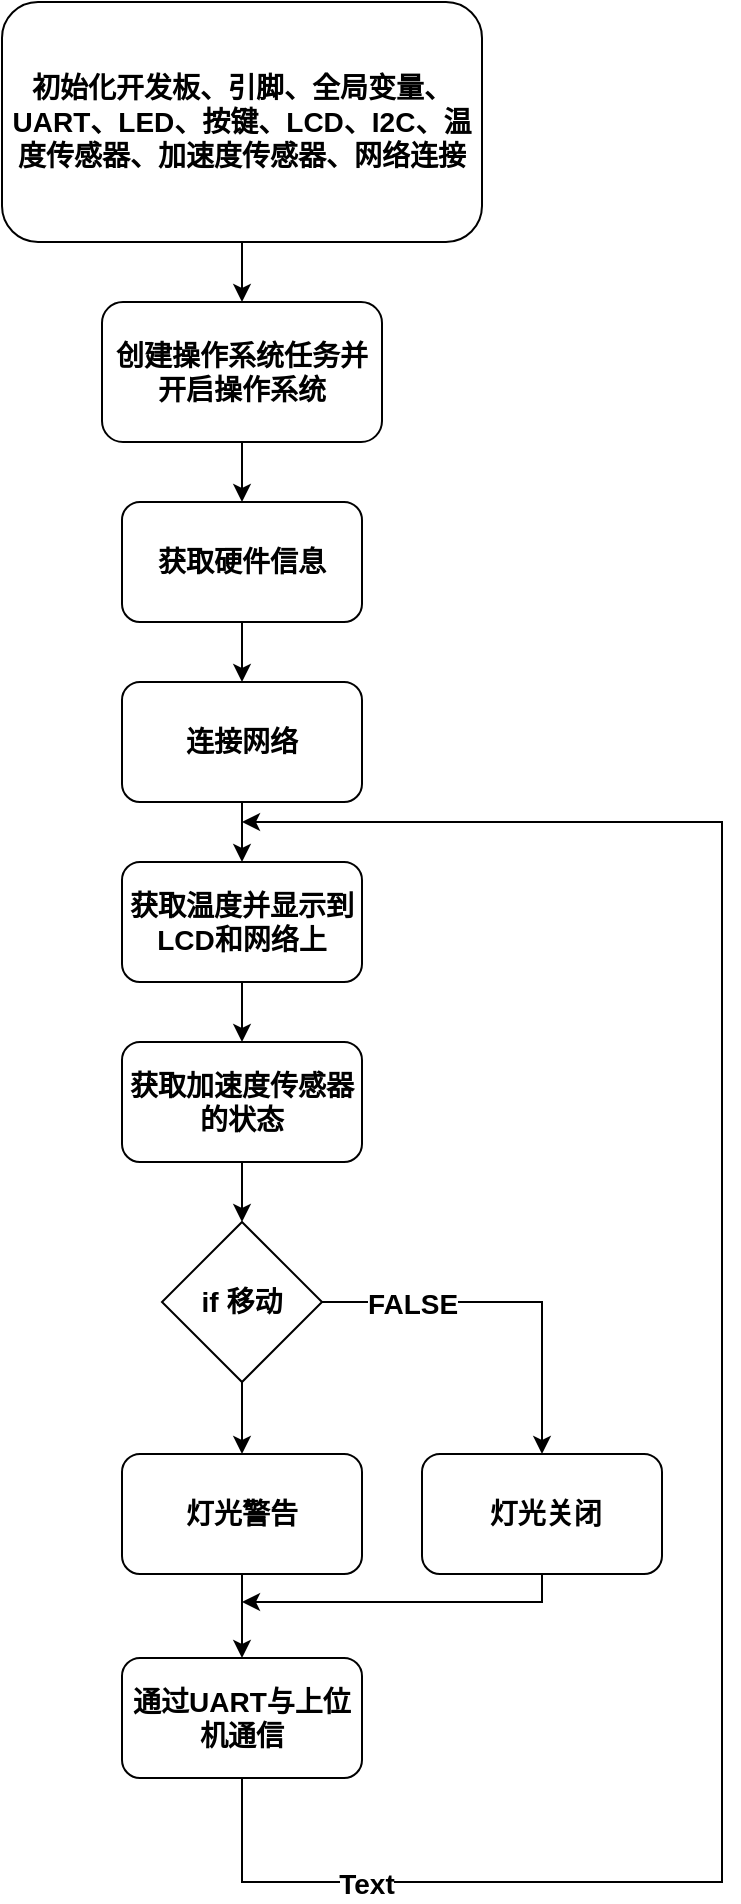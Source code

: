 <mxfile version="16.1.0" type="github">
  <diagram id="C5RBs43oDa-KdzZeNtuy" name="Page-1">
    <mxGraphModel dx="483" dy="1679" grid="1" gridSize="10" guides="1" tooltips="1" connect="1" arrows="1" fold="1" page="1" pageScale="1" pageWidth="827" pageHeight="1169" math="0" shadow="0">
      <root>
        <mxCell id="WIyWlLk6GJQsqaUBKTNV-0" />
        <mxCell id="WIyWlLk6GJQsqaUBKTNV-1" parent="WIyWlLk6GJQsqaUBKTNV-0" />
        <mxCell id="SG-CXACJYsSfaYb82qKn-0" value="初始化开发板、引脚、全局变量、UART、LED、按键、LCD、I2C、温度传感器、加速度传感器、网络连接" style="rounded=1;whiteSpace=wrap;html=1;spacing=4;fontSize=14;fontStyle=1;labelBorderColor=none;" vertex="1" parent="WIyWlLk6GJQsqaUBKTNV-1">
          <mxGeometry x="50" y="-50" width="240" height="120" as="geometry" />
        </mxCell>
        <mxCell id="SG-CXACJYsSfaYb82qKn-1" value="创建操作系统任务并开启操作系统" style="rounded=1;whiteSpace=wrap;html=1;spacing=4;fontSize=14;fontStyle=1;labelBorderColor=none;" vertex="1" parent="WIyWlLk6GJQsqaUBKTNV-1">
          <mxGeometry x="100" y="100" width="140" height="70" as="geometry" />
        </mxCell>
        <mxCell id="SG-CXACJYsSfaYb82qKn-2" value="获取硬件信息" style="rounded=1;whiteSpace=wrap;html=1;spacing=4;fontSize=14;fontStyle=1;labelBorderColor=none;" vertex="1" parent="WIyWlLk6GJQsqaUBKTNV-1">
          <mxGeometry x="110" y="200" width="120" height="60" as="geometry" />
        </mxCell>
        <mxCell id="SG-CXACJYsSfaYb82qKn-3" value="连接网络" style="rounded=1;whiteSpace=wrap;html=1;spacing=4;fontSize=14;fontStyle=1;labelBorderColor=none;" vertex="1" parent="WIyWlLk6GJQsqaUBKTNV-1">
          <mxGeometry x="110" y="290" width="120" height="60" as="geometry" />
        </mxCell>
        <mxCell id="SG-CXACJYsSfaYb82qKn-4" value="获取温度并显示到LCD和网络上" style="rounded=1;whiteSpace=wrap;html=1;spacing=4;fontSize=14;fontStyle=1;labelBorderColor=none;" vertex="1" parent="WIyWlLk6GJQsqaUBKTNV-1">
          <mxGeometry x="110" y="380" width="120" height="60" as="geometry" />
        </mxCell>
        <mxCell id="SG-CXACJYsSfaYb82qKn-5" value="获取加速度传感器的状态" style="rounded=1;whiteSpace=wrap;html=1;spacing=4;fontSize=14;fontStyle=1;labelBorderColor=none;" vertex="1" parent="WIyWlLk6GJQsqaUBKTNV-1">
          <mxGeometry x="110" y="470" width="120" height="60" as="geometry" />
        </mxCell>
        <mxCell id="SG-CXACJYsSfaYb82qKn-6" value="if 移动" style="rhombus;whiteSpace=wrap;html=1;spacing=4;fontSize=14;fontStyle=1;labelBorderColor=none;" vertex="1" parent="WIyWlLk6GJQsqaUBKTNV-1">
          <mxGeometry x="130" y="560" width="80" height="80" as="geometry" />
        </mxCell>
        <mxCell id="SG-CXACJYsSfaYb82qKn-7" value="灯光警告" style="rounded=1;whiteSpace=wrap;html=1;spacing=4;fontSize=14;fontStyle=1;labelBorderColor=none;" vertex="1" parent="WIyWlLk6GJQsqaUBKTNV-1">
          <mxGeometry x="110" y="676" width="120" height="60" as="geometry" />
        </mxCell>
        <mxCell id="SG-CXACJYsSfaYb82qKn-8" value="&amp;nbsp;灯光关闭" style="rounded=1;whiteSpace=wrap;html=1;spacing=4;fontSize=14;fontStyle=1;labelBorderColor=none;" vertex="1" parent="WIyWlLk6GJQsqaUBKTNV-1">
          <mxGeometry x="260" y="676" width="120" height="60" as="geometry" />
        </mxCell>
        <mxCell id="SG-CXACJYsSfaYb82qKn-9" value="" style="endArrow=classic;html=1;rounded=0;exitX=0.5;exitY=1;exitDx=0;exitDy=0;entryX=0.5;entryY=0;entryDx=0;entryDy=0;spacing=4;fontSize=14;fontStyle=1;labelBorderColor=none;" edge="1" parent="WIyWlLk6GJQsqaUBKTNV-1" source="SG-CXACJYsSfaYb82qKn-0" target="SG-CXACJYsSfaYb82qKn-1">
          <mxGeometry width="50" height="50" relative="1" as="geometry">
            <mxPoint x="240" y="240" as="sourcePoint" />
            <mxPoint x="290" y="190" as="targetPoint" />
          </mxGeometry>
        </mxCell>
        <mxCell id="SG-CXACJYsSfaYb82qKn-10" value="" style="endArrow=classic;html=1;rounded=0;exitX=0.5;exitY=1;exitDx=0;exitDy=0;entryX=0.5;entryY=0;entryDx=0;entryDy=0;spacing=4;fontSize=14;fontStyle=1;labelBorderColor=none;" edge="1" parent="WIyWlLk6GJQsqaUBKTNV-1" source="SG-CXACJYsSfaYb82qKn-1" target="SG-CXACJYsSfaYb82qKn-2">
          <mxGeometry width="50" height="50" relative="1" as="geometry">
            <mxPoint x="240" y="240" as="sourcePoint" />
            <mxPoint x="290" y="190" as="targetPoint" />
          </mxGeometry>
        </mxCell>
        <mxCell id="SG-CXACJYsSfaYb82qKn-11" value="" style="endArrow=classic;html=1;rounded=0;entryX=0.5;entryY=0;entryDx=0;entryDy=0;spacing=4;fontSize=14;fontStyle=1;labelBorderColor=none;" edge="1" parent="WIyWlLk6GJQsqaUBKTNV-1" target="SG-CXACJYsSfaYb82qKn-3">
          <mxGeometry width="50" height="50" relative="1" as="geometry">
            <mxPoint x="170" y="260" as="sourcePoint" />
            <mxPoint x="180" y="210.0" as="targetPoint" />
          </mxGeometry>
        </mxCell>
        <mxCell id="SG-CXACJYsSfaYb82qKn-12" value="" style="endArrow=classic;html=1;rounded=0;entryX=0.5;entryY=0;entryDx=0;entryDy=0;spacing=4;fontSize=14;fontStyle=1;labelBorderColor=none;" edge="1" parent="WIyWlLk6GJQsqaUBKTNV-1" target="SG-CXACJYsSfaYb82qKn-4">
          <mxGeometry width="50" height="50" relative="1" as="geometry">
            <mxPoint x="170" y="350" as="sourcePoint" />
            <mxPoint x="190" y="220.0" as="targetPoint" />
          </mxGeometry>
        </mxCell>
        <mxCell id="SG-CXACJYsSfaYb82qKn-13" value="" style="endArrow=classic;html=1;rounded=0;exitX=0.5;exitY=1;exitDx=0;exitDy=0;spacing=4;fontSize=14;fontStyle=1;labelBorderColor=none;" edge="1" parent="WIyWlLk6GJQsqaUBKTNV-1" source="SG-CXACJYsSfaYb82qKn-4" target="SG-CXACJYsSfaYb82qKn-5">
          <mxGeometry width="50" height="50" relative="1" as="geometry">
            <mxPoint x="200" y="200.0" as="sourcePoint" />
            <mxPoint x="200" y="230.0" as="targetPoint" />
          </mxGeometry>
        </mxCell>
        <mxCell id="SG-CXACJYsSfaYb82qKn-14" value="" style="endArrow=classic;html=1;rounded=0;exitX=0.5;exitY=1;exitDx=0;exitDy=0;entryX=0.5;entryY=0;entryDx=0;entryDy=0;spacing=4;fontSize=14;fontStyle=1;labelBorderColor=none;" edge="1" parent="WIyWlLk6GJQsqaUBKTNV-1" source="SG-CXACJYsSfaYb82qKn-5" target="SG-CXACJYsSfaYb82qKn-6">
          <mxGeometry width="50" height="50" relative="1" as="geometry">
            <mxPoint x="210" y="210.0" as="sourcePoint" />
            <mxPoint x="210" y="240.0" as="targetPoint" />
          </mxGeometry>
        </mxCell>
        <mxCell id="SG-CXACJYsSfaYb82qKn-15" value="" style="endArrow=classic;html=1;rounded=0;strokeWidth=1;spacing=4;fontSize=14;fontStyle=1;labelBorderColor=none;" edge="1" parent="WIyWlLk6GJQsqaUBKTNV-1" source="SG-CXACJYsSfaYb82qKn-6" target="SG-CXACJYsSfaYb82qKn-7">
          <mxGeometry width="50" height="50" relative="1" as="geometry">
            <mxPoint x="220" y="220.0" as="sourcePoint" />
            <mxPoint x="220" y="250.0" as="targetPoint" />
          </mxGeometry>
        </mxCell>
        <mxCell id="SG-CXACJYsSfaYb82qKn-16" value="" style="endArrow=classic;html=1;rounded=0;exitX=1;exitY=0.5;exitDx=0;exitDy=0;entryX=0.5;entryY=0;entryDx=0;entryDy=0;spacing=4;fontSize=14;fontStyle=1;labelBorderColor=none;" edge="1" parent="WIyWlLk6GJQsqaUBKTNV-1" source="SG-CXACJYsSfaYb82qKn-6" target="SG-CXACJYsSfaYb82qKn-8">
          <mxGeometry width="50" height="50" relative="1" as="geometry">
            <mxPoint x="230" y="230.0" as="sourcePoint" />
            <mxPoint x="230" y="260.0" as="targetPoint" />
            <Array as="points">
              <mxPoint x="320" y="600" />
            </Array>
          </mxGeometry>
        </mxCell>
        <mxCell id="SG-CXACJYsSfaYb82qKn-22" value="FALSE" style="edgeLabel;html=1;align=center;verticalAlign=middle;resizable=0;points=[];spacing=4;fontSize=14;fontStyle=1;labelBorderColor=none;" vertex="1" connectable="0" parent="SG-CXACJYsSfaYb82qKn-16">
          <mxGeometry x="-0.519" y="-1" relative="1" as="geometry">
            <mxPoint as="offset" />
          </mxGeometry>
        </mxCell>
        <mxCell id="SG-CXACJYsSfaYb82qKn-17" value="通过UART与上位机通信" style="rounded=1;whiteSpace=wrap;html=1;spacing=4;fontSize=14;fontStyle=1;labelBorderColor=none;" vertex="1" parent="WIyWlLk6GJQsqaUBKTNV-1">
          <mxGeometry x="110" y="778" width="120" height="60" as="geometry" />
        </mxCell>
        <mxCell id="SG-CXACJYsSfaYb82qKn-19" value="" style="endArrow=classic;html=1;rounded=0;exitX=0.5;exitY=1;exitDx=0;exitDy=0;entryX=0.5;entryY=0;entryDx=0;entryDy=0;spacing=4;fontSize=14;fontStyle=1;labelBorderColor=none;" edge="1" parent="WIyWlLk6GJQsqaUBKTNV-1" source="SG-CXACJYsSfaYb82qKn-7" target="SG-CXACJYsSfaYb82qKn-17">
          <mxGeometry width="50" height="50" relative="1" as="geometry">
            <mxPoint x="240" y="240.0" as="sourcePoint" />
            <mxPoint x="240" y="270.0" as="targetPoint" />
          </mxGeometry>
        </mxCell>
        <mxCell id="SG-CXACJYsSfaYb82qKn-20" value="" style="endArrow=classic;html=1;rounded=0;exitX=0.5;exitY=1;exitDx=0;exitDy=0;spacing=4;fontSize=14;fontStyle=1;labelBorderColor=none;" edge="1" parent="WIyWlLk6GJQsqaUBKTNV-1" source="SG-CXACJYsSfaYb82qKn-8">
          <mxGeometry width="50" height="50" relative="1" as="geometry">
            <mxPoint x="240" y="690" as="sourcePoint" />
            <mxPoint x="170" y="750" as="targetPoint" />
            <Array as="points">
              <mxPoint x="320" y="750" />
            </Array>
          </mxGeometry>
        </mxCell>
        <mxCell id="SG-CXACJYsSfaYb82qKn-21" value="" style="endArrow=classic;html=1;rounded=0;exitX=0.5;exitY=1;exitDx=0;exitDy=0;spacing=4;fontSize=14;fontStyle=1;labelBorderColor=none;" edge="1" parent="WIyWlLk6GJQsqaUBKTNV-1" source="SG-CXACJYsSfaYb82qKn-17">
          <mxGeometry width="50" height="50" relative="1" as="geometry">
            <mxPoint x="240" y="760" as="sourcePoint" />
            <mxPoint x="170" y="360" as="targetPoint" />
            <Array as="points">
              <mxPoint x="170" y="890" />
              <mxPoint x="410" y="890" />
              <mxPoint x="410" y="840" />
              <mxPoint x="410" y="360" />
            </Array>
          </mxGeometry>
        </mxCell>
        <mxCell id="SG-CXACJYsSfaYb82qKn-23" value="Text" style="edgeLabel;html=1;align=center;verticalAlign=middle;resizable=0;points=[];spacing=4;fontSize=14;fontStyle=1;labelBorderColor=none;" vertex="1" connectable="0" parent="SG-CXACJYsSfaYb82qKn-21">
          <mxGeometry x="-0.786" y="-1" relative="1" as="geometry">
            <mxPoint as="offset" />
          </mxGeometry>
        </mxCell>
      </root>
    </mxGraphModel>
  </diagram>
</mxfile>
